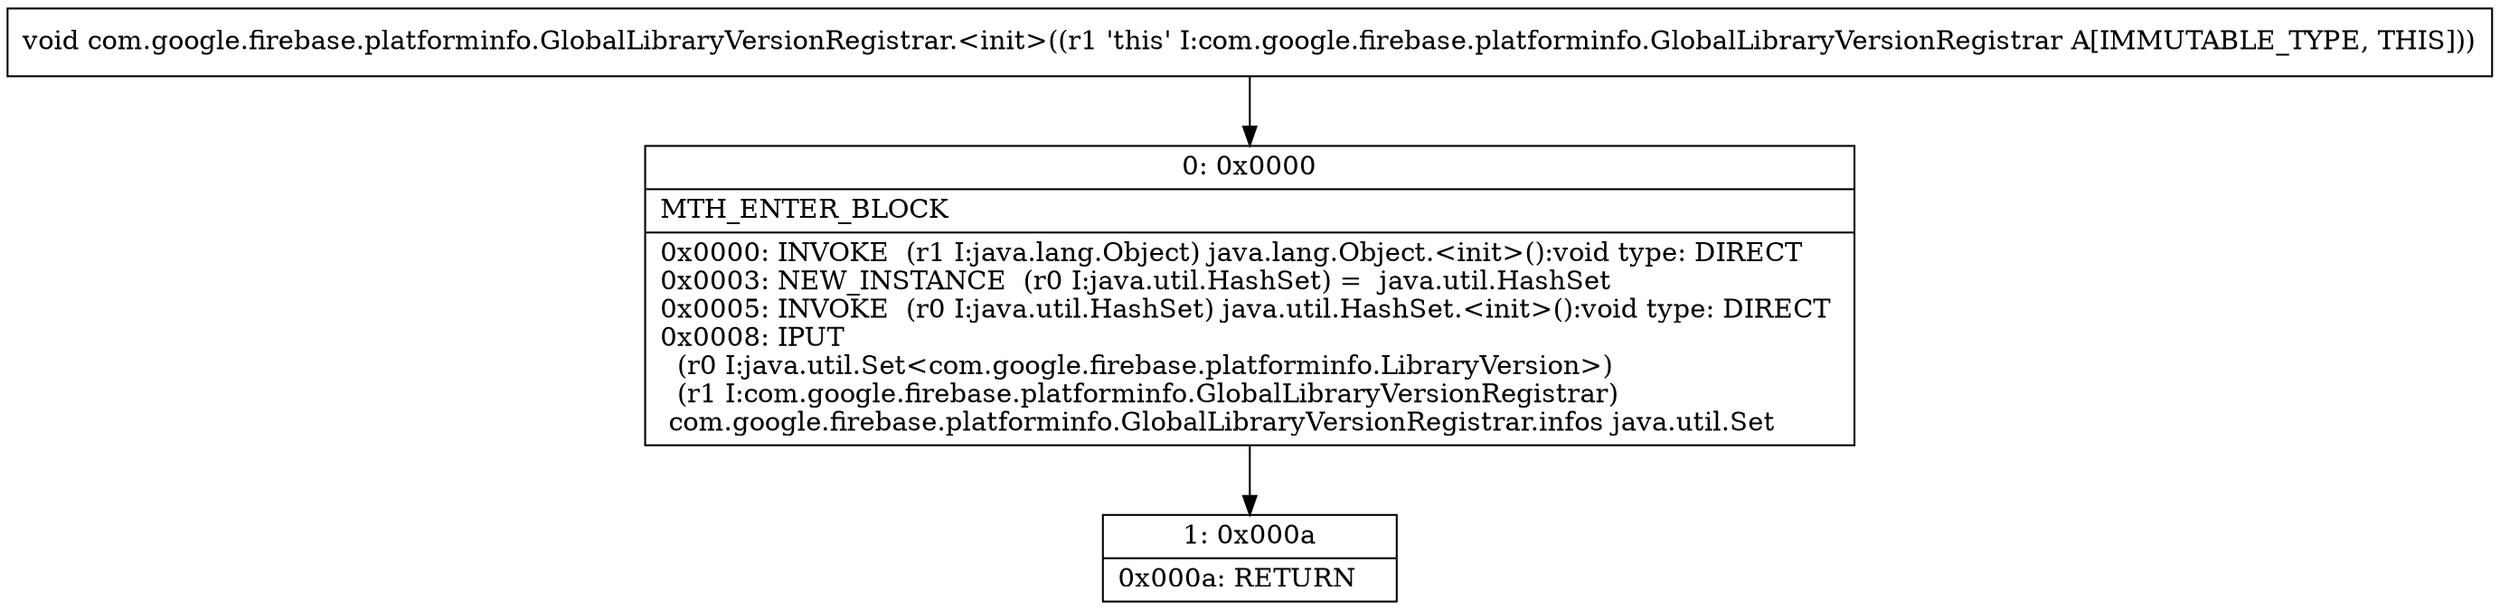 digraph "CFG forcom.google.firebase.platforminfo.GlobalLibraryVersionRegistrar.\<init\>()V" {
Node_0 [shape=record,label="{0\:\ 0x0000|MTH_ENTER_BLOCK\l|0x0000: INVOKE  (r1 I:java.lang.Object) java.lang.Object.\<init\>():void type: DIRECT \l0x0003: NEW_INSTANCE  (r0 I:java.util.HashSet) =  java.util.HashSet \l0x0005: INVOKE  (r0 I:java.util.HashSet) java.util.HashSet.\<init\>():void type: DIRECT \l0x0008: IPUT  \l  (r0 I:java.util.Set\<com.google.firebase.platforminfo.LibraryVersion\>)\l  (r1 I:com.google.firebase.platforminfo.GlobalLibraryVersionRegistrar)\l com.google.firebase.platforminfo.GlobalLibraryVersionRegistrar.infos java.util.Set \l}"];
Node_1 [shape=record,label="{1\:\ 0x000a|0x000a: RETURN   \l}"];
MethodNode[shape=record,label="{void com.google.firebase.platforminfo.GlobalLibraryVersionRegistrar.\<init\>((r1 'this' I:com.google.firebase.platforminfo.GlobalLibraryVersionRegistrar A[IMMUTABLE_TYPE, THIS])) }"];
MethodNode -> Node_0;
Node_0 -> Node_1;
}

